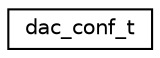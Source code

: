digraph "Graphical Class Hierarchy"
{
 // LATEX_PDF_SIZE
  edge [fontname="Helvetica",fontsize="10",labelfontname="Helvetica",labelfontsize="10"];
  node [fontname="Helvetica",fontsize="10",shape=record];
  rankdir="LR";
  Node0 [label="dac_conf_t",height=0.2,width=0.4,color="black", fillcolor="white", style="filled",URL="$structdac__conf__t.html",tooltip="DAC line configuration data."];
}

